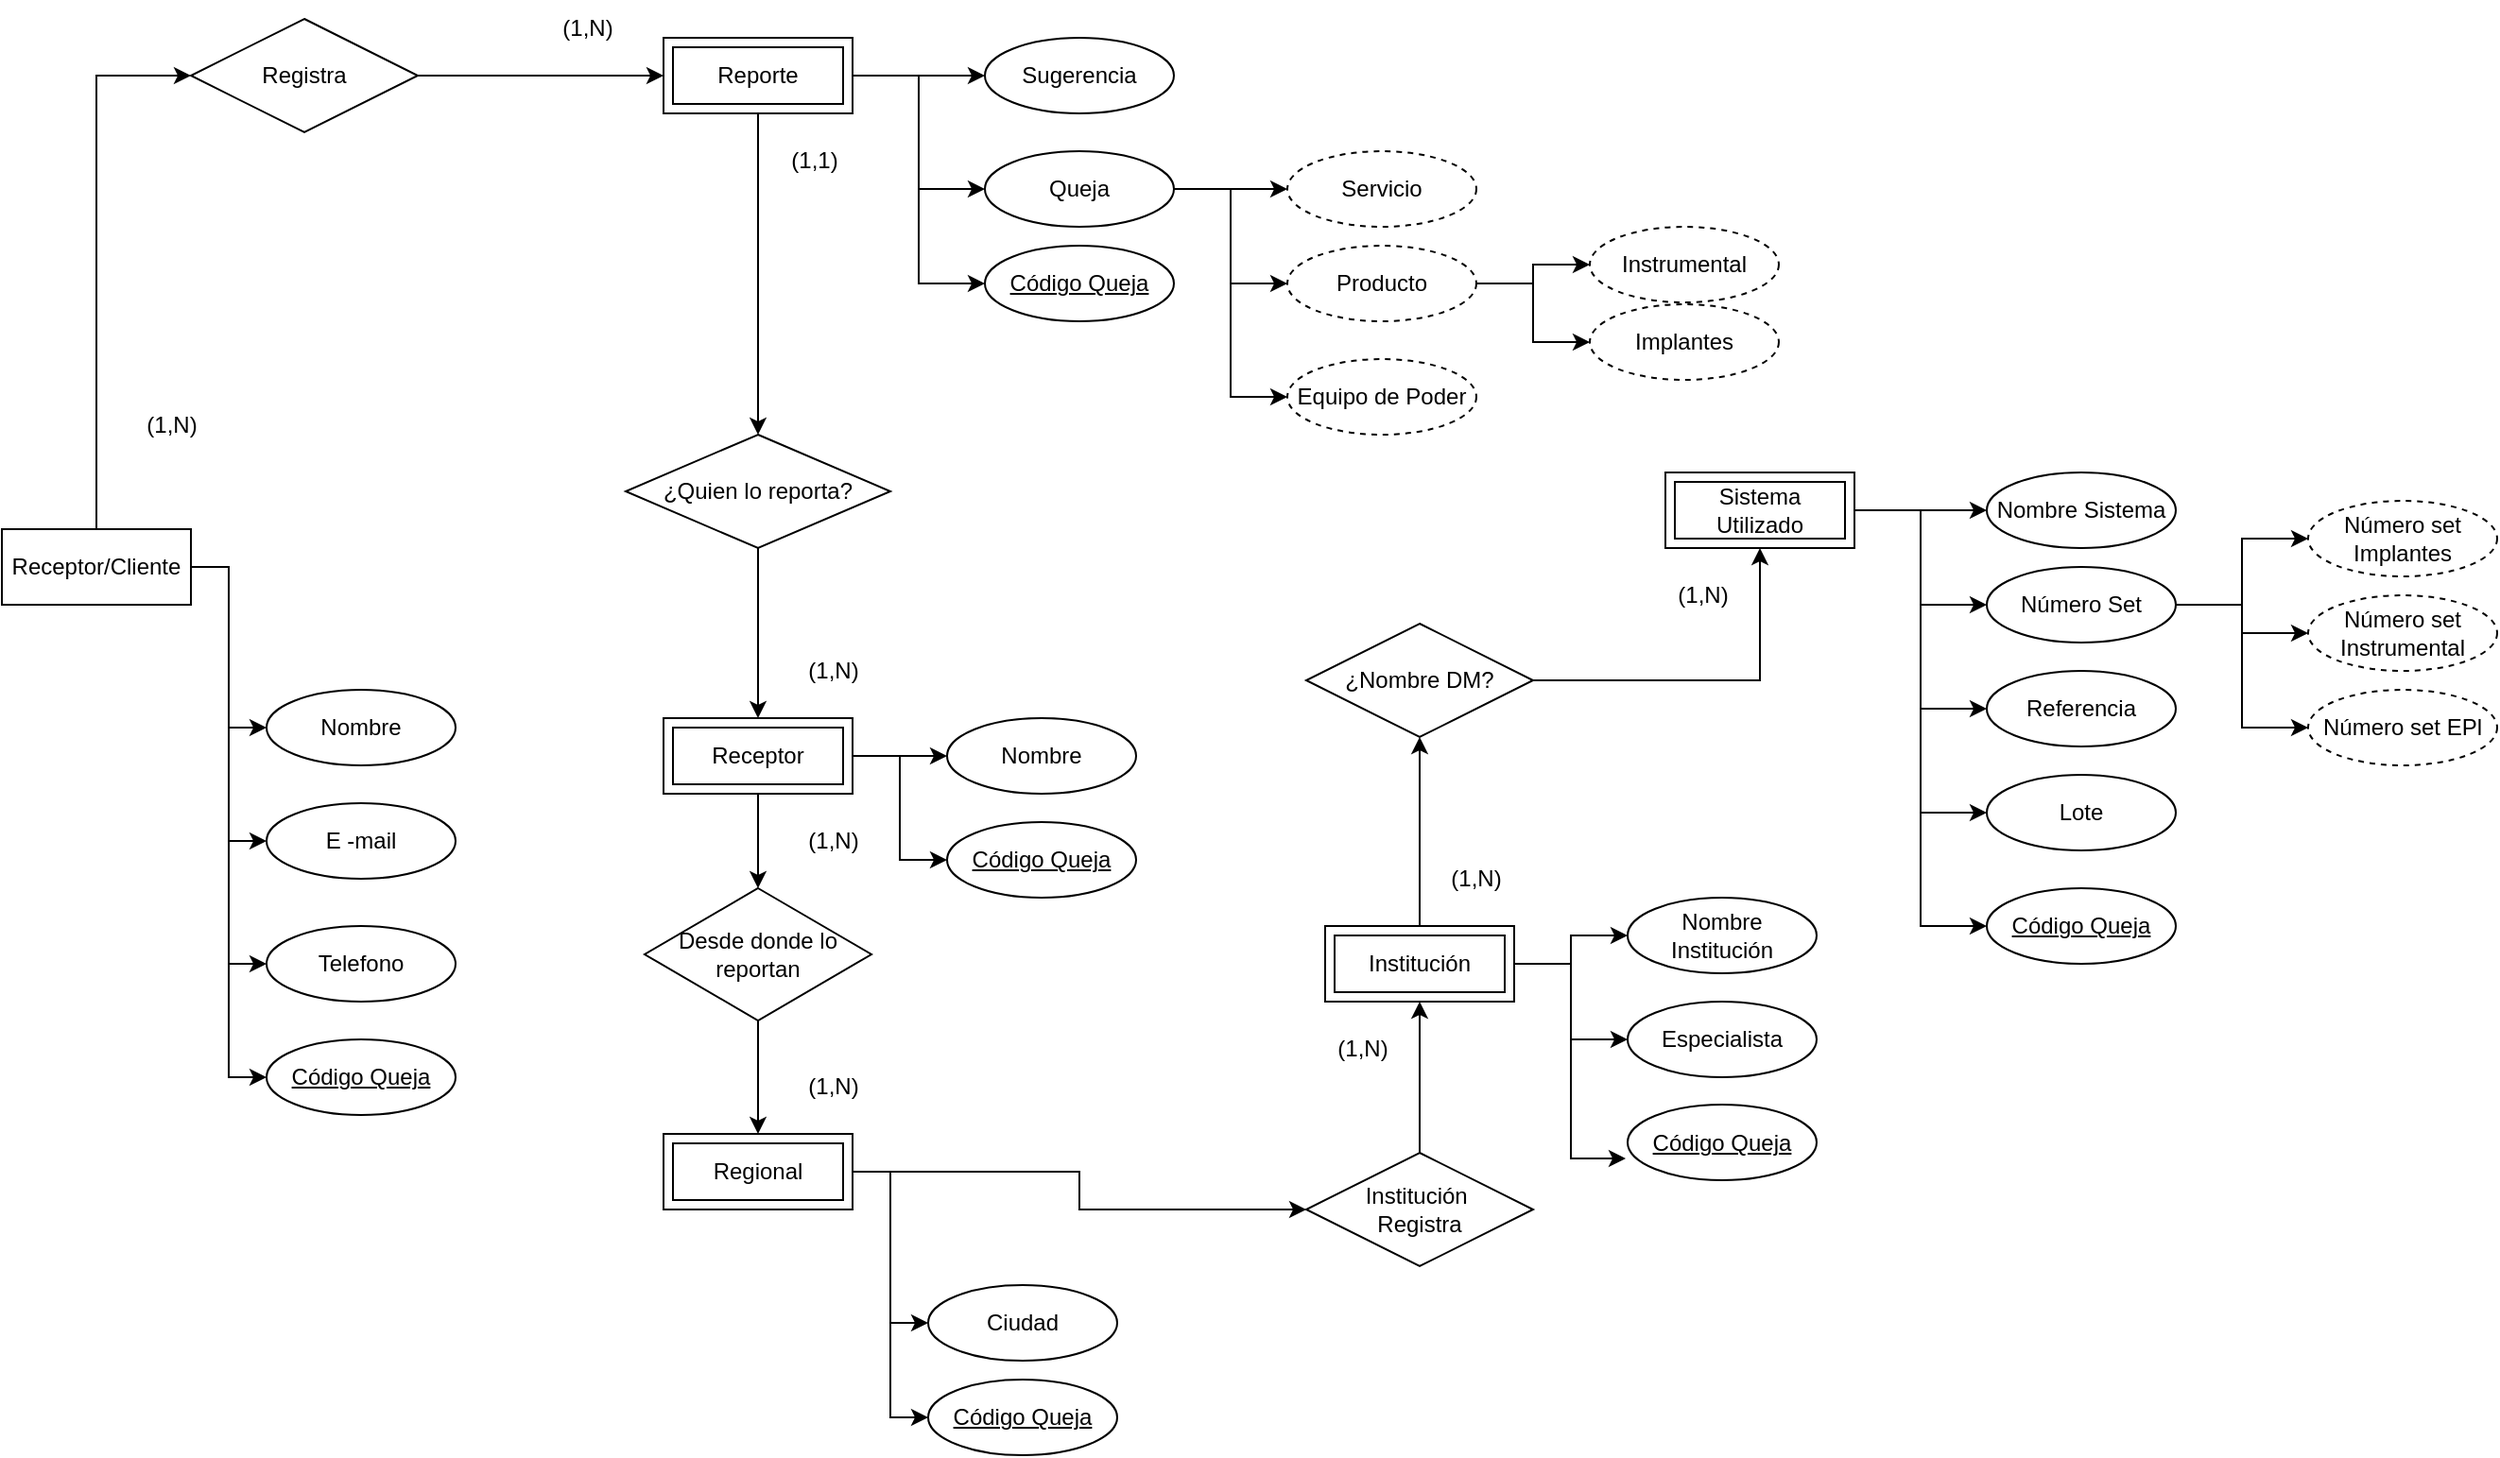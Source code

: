 <mxfile version="27.2.0">
  <diagram name="Página-1" id="1dMZDdqAh4PtxUfNT-nn">
    <mxGraphModel dx="1426" dy="751" grid="1" gridSize="10" guides="1" tooltips="1" connect="1" arrows="1" fold="1" page="1" pageScale="1" pageWidth="827" pageHeight="1169" math="0" shadow="0">
      <root>
        <mxCell id="0" />
        <mxCell id="1" parent="0" />
        <mxCell id="zf80DWHK2e3_NO0RrL8I-9" style="edgeStyle=orthogonalEdgeStyle;rounded=0;orthogonalLoop=1;jettySize=auto;html=1;entryX=0;entryY=0.5;entryDx=0;entryDy=0;" edge="1" parent="1" source="zf80DWHK2e3_NO0RrL8I-1" target="zf80DWHK2e3_NO0RrL8I-7">
          <mxGeometry relative="1" as="geometry" />
        </mxCell>
        <mxCell id="zf80DWHK2e3_NO0RrL8I-53" style="edgeStyle=orthogonalEdgeStyle;rounded=0;orthogonalLoop=1;jettySize=auto;html=1;entryX=0;entryY=0.5;entryDx=0;entryDy=0;exitX=1;exitY=0.5;exitDx=0;exitDy=0;" edge="1" parent="1" source="zf80DWHK2e3_NO0RrL8I-1" target="zf80DWHK2e3_NO0RrL8I-50">
          <mxGeometry relative="1" as="geometry">
            <mxPoint x="190" y="305" as="sourcePoint" />
          </mxGeometry>
        </mxCell>
        <mxCell id="zf80DWHK2e3_NO0RrL8I-54" style="edgeStyle=orthogonalEdgeStyle;rounded=0;orthogonalLoop=1;jettySize=auto;html=1;entryX=0;entryY=0.5;entryDx=0;entryDy=0;exitX=1;exitY=0.5;exitDx=0;exitDy=0;" edge="1" parent="1" source="zf80DWHK2e3_NO0RrL8I-1" target="zf80DWHK2e3_NO0RrL8I-51">
          <mxGeometry relative="1" as="geometry">
            <mxPoint x="190" y="305" as="sourcePoint" />
          </mxGeometry>
        </mxCell>
        <mxCell id="zf80DWHK2e3_NO0RrL8I-55" style="edgeStyle=orthogonalEdgeStyle;rounded=0;orthogonalLoop=1;jettySize=auto;html=1;entryX=0;entryY=0.5;entryDx=0;entryDy=0;exitX=1;exitY=0.5;exitDx=0;exitDy=0;" edge="1" parent="1" source="zf80DWHK2e3_NO0RrL8I-1" target="zf80DWHK2e3_NO0RrL8I-52">
          <mxGeometry relative="1" as="geometry">
            <mxPoint x="190" y="305" as="sourcePoint" />
          </mxGeometry>
        </mxCell>
        <mxCell id="zf80DWHK2e3_NO0RrL8I-100" style="edgeStyle=orthogonalEdgeStyle;rounded=0;orthogonalLoop=1;jettySize=auto;html=1;entryX=0;entryY=0.5;entryDx=0;entryDy=0;" edge="1" parent="1" source="zf80DWHK2e3_NO0RrL8I-1" target="zf80DWHK2e3_NO0RrL8I-99">
          <mxGeometry relative="1" as="geometry" />
        </mxCell>
        <mxCell id="zf80DWHK2e3_NO0RrL8I-1" value="Receptor/Cliente" style="whiteSpace=wrap;html=1;align=center;" vertex="1" parent="1">
          <mxGeometry x="60" y="280" width="100" height="40" as="geometry" />
        </mxCell>
        <mxCell id="zf80DWHK2e3_NO0RrL8I-83" style="edgeStyle=orthogonalEdgeStyle;rounded=0;orthogonalLoop=1;jettySize=auto;html=1;entryX=0;entryY=0.5;entryDx=0;entryDy=0;" edge="1" parent="1" source="zf80DWHK2e3_NO0RrL8I-3" target="zf80DWHK2e3_NO0RrL8I-69">
          <mxGeometry relative="1" as="geometry" />
        </mxCell>
        <mxCell id="zf80DWHK2e3_NO0RrL8I-84" style="edgeStyle=orthogonalEdgeStyle;rounded=0;orthogonalLoop=1;jettySize=auto;html=1;entryX=0;entryY=0.5;entryDx=0;entryDy=0;" edge="1" parent="1" source="zf80DWHK2e3_NO0RrL8I-3" target="zf80DWHK2e3_NO0RrL8I-72">
          <mxGeometry relative="1" as="geometry" />
        </mxCell>
        <mxCell id="zf80DWHK2e3_NO0RrL8I-85" style="edgeStyle=orthogonalEdgeStyle;rounded=0;orthogonalLoop=1;jettySize=auto;html=1;entryX=0;entryY=0.5;entryDx=0;entryDy=0;" edge="1" parent="1" source="zf80DWHK2e3_NO0RrL8I-3" target="zf80DWHK2e3_NO0RrL8I-70">
          <mxGeometry relative="1" as="geometry" />
        </mxCell>
        <mxCell id="zf80DWHK2e3_NO0RrL8I-86" style="edgeStyle=orthogonalEdgeStyle;rounded=0;orthogonalLoop=1;jettySize=auto;html=1;entryX=0;entryY=0.5;entryDx=0;entryDy=0;" edge="1" parent="1" source="zf80DWHK2e3_NO0RrL8I-3" target="zf80DWHK2e3_NO0RrL8I-71">
          <mxGeometry relative="1" as="geometry" />
        </mxCell>
        <mxCell id="zf80DWHK2e3_NO0RrL8I-104" style="edgeStyle=orthogonalEdgeStyle;rounded=0;orthogonalLoop=1;jettySize=auto;html=1;entryX=0;entryY=0.5;entryDx=0;entryDy=0;" edge="1" parent="1" source="zf80DWHK2e3_NO0RrL8I-3" target="zf80DWHK2e3_NO0RrL8I-103">
          <mxGeometry relative="1" as="geometry" />
        </mxCell>
        <mxCell id="zf80DWHK2e3_NO0RrL8I-3" value="Sistema Utilizado" style="shape=ext;margin=3;double=1;whiteSpace=wrap;html=1;align=center;" vertex="1" parent="1">
          <mxGeometry x="940" y="250" width="100" height="40" as="geometry" />
        </mxCell>
        <mxCell id="zf80DWHK2e3_NO0RrL8I-10" value="" style="edgeStyle=orthogonalEdgeStyle;rounded=0;orthogonalLoop=1;jettySize=auto;html=1;" edge="1" parent="1" source="zf80DWHK2e3_NO0RrL8I-7" target="zf80DWHK2e3_NO0RrL8I-8">
          <mxGeometry relative="1" as="geometry" />
        </mxCell>
        <mxCell id="zf80DWHK2e3_NO0RrL8I-7" value="Registra" style="shape=rhombus;perimeter=rhombusPerimeter;whiteSpace=wrap;html=1;align=center;" vertex="1" parent="1">
          <mxGeometry x="160" y="10" width="120" height="60" as="geometry" />
        </mxCell>
        <mxCell id="zf80DWHK2e3_NO0RrL8I-12" value="" style="edgeStyle=orthogonalEdgeStyle;rounded=0;orthogonalLoop=1;jettySize=auto;html=1;" edge="1" parent="1" source="zf80DWHK2e3_NO0RrL8I-8" target="zf80DWHK2e3_NO0RrL8I-11">
          <mxGeometry relative="1" as="geometry" />
        </mxCell>
        <mxCell id="zf80DWHK2e3_NO0RrL8I-58" style="edgeStyle=orthogonalEdgeStyle;rounded=0;orthogonalLoop=1;jettySize=auto;html=1;entryX=0;entryY=0.5;entryDx=0;entryDy=0;" edge="1" parent="1" source="zf80DWHK2e3_NO0RrL8I-8" target="zf80DWHK2e3_NO0RrL8I-56">
          <mxGeometry relative="1" as="geometry" />
        </mxCell>
        <mxCell id="zf80DWHK2e3_NO0RrL8I-59" style="edgeStyle=orthogonalEdgeStyle;rounded=0;orthogonalLoop=1;jettySize=auto;html=1;entryX=0;entryY=0.5;entryDx=0;entryDy=0;" edge="1" parent="1" source="zf80DWHK2e3_NO0RrL8I-8" target="zf80DWHK2e3_NO0RrL8I-57">
          <mxGeometry relative="1" as="geometry" />
        </mxCell>
        <mxCell id="zf80DWHK2e3_NO0RrL8I-94" style="edgeStyle=orthogonalEdgeStyle;rounded=0;orthogonalLoop=1;jettySize=auto;html=1;entryX=0;entryY=0.5;entryDx=0;entryDy=0;" edge="1" parent="1" source="zf80DWHK2e3_NO0RrL8I-8" target="zf80DWHK2e3_NO0RrL8I-93">
          <mxGeometry relative="1" as="geometry" />
        </mxCell>
        <mxCell id="zf80DWHK2e3_NO0RrL8I-8" value="Reporte" style="shape=ext;margin=3;double=1;whiteSpace=wrap;html=1;align=center;" vertex="1" parent="1">
          <mxGeometry x="410" y="20" width="100" height="40" as="geometry" />
        </mxCell>
        <mxCell id="zf80DWHK2e3_NO0RrL8I-20" value="" style="edgeStyle=orthogonalEdgeStyle;rounded=0;orthogonalLoop=1;jettySize=auto;html=1;" edge="1" parent="1" source="zf80DWHK2e3_NO0RrL8I-11" target="zf80DWHK2e3_NO0RrL8I-18">
          <mxGeometry relative="1" as="geometry" />
        </mxCell>
        <mxCell id="zf80DWHK2e3_NO0RrL8I-11" value="¿Quien lo reporta?" style="shape=rhombus;perimeter=rhombusPerimeter;whiteSpace=wrap;html=1;align=center;" vertex="1" parent="1">
          <mxGeometry x="390" y="230" width="140" height="60" as="geometry" />
        </mxCell>
        <mxCell id="zf80DWHK2e3_NO0RrL8I-23" value="" style="edgeStyle=orthogonalEdgeStyle;rounded=0;orthogonalLoop=1;jettySize=auto;html=1;" edge="1" parent="1" source="zf80DWHK2e3_NO0RrL8I-18" target="zf80DWHK2e3_NO0RrL8I-22">
          <mxGeometry relative="1" as="geometry" />
        </mxCell>
        <mxCell id="zf80DWHK2e3_NO0RrL8I-62" value="" style="edgeStyle=orthogonalEdgeStyle;rounded=0;orthogonalLoop=1;jettySize=auto;html=1;" edge="1" parent="1" source="zf80DWHK2e3_NO0RrL8I-18" target="zf80DWHK2e3_NO0RrL8I-61">
          <mxGeometry relative="1" as="geometry" />
        </mxCell>
        <mxCell id="zf80DWHK2e3_NO0RrL8I-96" style="edgeStyle=orthogonalEdgeStyle;rounded=0;orthogonalLoop=1;jettySize=auto;html=1;entryX=0;entryY=0.5;entryDx=0;entryDy=0;" edge="1" parent="1" source="zf80DWHK2e3_NO0RrL8I-18" target="zf80DWHK2e3_NO0RrL8I-95">
          <mxGeometry relative="1" as="geometry" />
        </mxCell>
        <mxCell id="zf80DWHK2e3_NO0RrL8I-18" value="Receptor" style="shape=ext;margin=3;double=1;whiteSpace=wrap;html=1;align=center;" vertex="1" parent="1">
          <mxGeometry x="410" y="380" width="100" height="40" as="geometry" />
        </mxCell>
        <mxCell id="zf80DWHK2e3_NO0RrL8I-30" style="edgeStyle=orthogonalEdgeStyle;rounded=0;orthogonalLoop=1;jettySize=auto;html=1;entryX=0;entryY=0.5;entryDx=0;entryDy=0;" edge="1" parent="1" source="zf80DWHK2e3_NO0RrL8I-21" target="zf80DWHK2e3_NO0RrL8I-28">
          <mxGeometry relative="1" as="geometry" />
        </mxCell>
        <mxCell id="zf80DWHK2e3_NO0RrL8I-64" style="edgeStyle=orthogonalEdgeStyle;rounded=0;orthogonalLoop=1;jettySize=auto;html=1;entryX=0;entryY=0.5;entryDx=0;entryDy=0;" edge="1" parent="1" source="zf80DWHK2e3_NO0RrL8I-21" target="zf80DWHK2e3_NO0RrL8I-63">
          <mxGeometry relative="1" as="geometry" />
        </mxCell>
        <mxCell id="zf80DWHK2e3_NO0RrL8I-98" style="edgeStyle=orthogonalEdgeStyle;rounded=0;orthogonalLoop=1;jettySize=auto;html=1;entryX=0;entryY=0.5;entryDx=0;entryDy=0;" edge="1" parent="1" source="zf80DWHK2e3_NO0RrL8I-21" target="zf80DWHK2e3_NO0RrL8I-97">
          <mxGeometry relative="1" as="geometry" />
        </mxCell>
        <mxCell id="zf80DWHK2e3_NO0RrL8I-21" value="Regional" style="shape=ext;margin=3;double=1;whiteSpace=wrap;html=1;align=center;" vertex="1" parent="1">
          <mxGeometry x="410" y="600" width="100" height="40" as="geometry" />
        </mxCell>
        <mxCell id="zf80DWHK2e3_NO0RrL8I-24" value="" style="edgeStyle=orthogonalEdgeStyle;rounded=0;orthogonalLoop=1;jettySize=auto;html=1;" edge="1" parent="1" source="zf80DWHK2e3_NO0RrL8I-22" target="zf80DWHK2e3_NO0RrL8I-21">
          <mxGeometry relative="1" as="geometry" />
        </mxCell>
        <mxCell id="zf80DWHK2e3_NO0RrL8I-22" value="Desde donde lo reportan" style="shape=rhombus;perimeter=rhombusPerimeter;whiteSpace=wrap;html=1;align=center;" vertex="1" parent="1">
          <mxGeometry x="400" y="470" width="120" height="70" as="geometry" />
        </mxCell>
        <mxCell id="zf80DWHK2e3_NO0RrL8I-27" value="" style="edgeStyle=orthogonalEdgeStyle;rounded=0;orthogonalLoop=1;jettySize=auto;html=1;" edge="1" parent="1" source="zf80DWHK2e3_NO0RrL8I-25" target="zf80DWHK2e3_NO0RrL8I-3">
          <mxGeometry relative="1" as="geometry" />
        </mxCell>
        <mxCell id="zf80DWHK2e3_NO0RrL8I-25" value="¿Nombre DM?" style="shape=rhombus;perimeter=rhombusPerimeter;whiteSpace=wrap;html=1;align=center;" vertex="1" parent="1">
          <mxGeometry x="750" y="330" width="120" height="60" as="geometry" />
        </mxCell>
        <mxCell id="zf80DWHK2e3_NO0RrL8I-31" value="" style="edgeStyle=orthogonalEdgeStyle;rounded=0;orthogonalLoop=1;jettySize=auto;html=1;" edge="1" parent="1" source="zf80DWHK2e3_NO0RrL8I-28" target="zf80DWHK2e3_NO0RrL8I-29">
          <mxGeometry relative="1" as="geometry" />
        </mxCell>
        <mxCell id="zf80DWHK2e3_NO0RrL8I-28" value="Institución&amp;nbsp;&lt;div&gt;Registra&lt;/div&gt;" style="shape=rhombus;perimeter=rhombusPerimeter;whiteSpace=wrap;html=1;align=center;" vertex="1" parent="1">
          <mxGeometry x="750" y="610" width="120" height="60" as="geometry" />
        </mxCell>
        <mxCell id="zf80DWHK2e3_NO0RrL8I-32" value="" style="edgeStyle=orthogonalEdgeStyle;rounded=0;orthogonalLoop=1;jettySize=auto;html=1;" edge="1" parent="1" source="zf80DWHK2e3_NO0RrL8I-29" target="zf80DWHK2e3_NO0RrL8I-25">
          <mxGeometry relative="1" as="geometry" />
        </mxCell>
        <mxCell id="zf80DWHK2e3_NO0RrL8I-67" value="" style="edgeStyle=orthogonalEdgeStyle;rounded=0;orthogonalLoop=1;jettySize=auto;html=1;" edge="1" parent="1" source="zf80DWHK2e3_NO0RrL8I-29" target="zf80DWHK2e3_NO0RrL8I-66">
          <mxGeometry relative="1" as="geometry" />
        </mxCell>
        <mxCell id="zf80DWHK2e3_NO0RrL8I-68" style="edgeStyle=orthogonalEdgeStyle;rounded=0;orthogonalLoop=1;jettySize=auto;html=1;entryX=0;entryY=0.5;entryDx=0;entryDy=0;" edge="1" parent="1" source="zf80DWHK2e3_NO0RrL8I-29" target="zf80DWHK2e3_NO0RrL8I-65">
          <mxGeometry relative="1" as="geometry" />
        </mxCell>
        <mxCell id="zf80DWHK2e3_NO0RrL8I-29" value="Institución" style="shape=ext;margin=3;double=1;whiteSpace=wrap;html=1;align=center;" vertex="1" parent="1">
          <mxGeometry x="760" y="490" width="100" height="40" as="geometry" />
        </mxCell>
        <mxCell id="zf80DWHK2e3_NO0RrL8I-33" value="(1,N)" style="text;strokeColor=none;align=center;fillColor=none;html=1;verticalAlign=middle;whiteSpace=wrap;rounded=0;" vertex="1" parent="1">
          <mxGeometry x="120" y="210" width="60" height="30" as="geometry" />
        </mxCell>
        <mxCell id="zf80DWHK2e3_NO0RrL8I-34" value="(1,N)" style="text;strokeColor=none;align=center;fillColor=none;html=1;verticalAlign=middle;whiteSpace=wrap;rounded=0;" vertex="1" parent="1">
          <mxGeometry x="340" width="60" height="30" as="geometry" />
        </mxCell>
        <mxCell id="zf80DWHK2e3_NO0RrL8I-35" value="(1,1)" style="text;strokeColor=none;align=center;fillColor=none;html=1;verticalAlign=middle;whiteSpace=wrap;rounded=0;" vertex="1" parent="1">
          <mxGeometry x="460" y="70" width="60" height="30" as="geometry" />
        </mxCell>
        <mxCell id="zf80DWHK2e3_NO0RrL8I-36" value="(1,N)" style="text;strokeColor=none;align=center;fillColor=none;html=1;verticalAlign=middle;whiteSpace=wrap;rounded=0;" vertex="1" parent="1">
          <mxGeometry x="470" y="340" width="60" height="30" as="geometry" />
        </mxCell>
        <mxCell id="zf80DWHK2e3_NO0RrL8I-37" value="(1,N)" style="text;strokeColor=none;align=center;fillColor=none;html=1;verticalAlign=middle;whiteSpace=wrap;rounded=0;" vertex="1" parent="1">
          <mxGeometry x="470" y="430" width="60" height="30" as="geometry" />
        </mxCell>
        <mxCell id="zf80DWHK2e3_NO0RrL8I-38" value="(1,N)" style="text;strokeColor=none;align=center;fillColor=none;html=1;verticalAlign=middle;whiteSpace=wrap;rounded=0;" vertex="1" parent="1">
          <mxGeometry x="470" y="560" width="60" height="30" as="geometry" />
        </mxCell>
        <mxCell id="zf80DWHK2e3_NO0RrL8I-39" value="(1,N)" style="text;strokeColor=none;align=center;fillColor=none;html=1;verticalAlign=middle;whiteSpace=wrap;rounded=0;" vertex="1" parent="1">
          <mxGeometry x="750" y="540" width="60" height="30" as="geometry" />
        </mxCell>
        <mxCell id="zf80DWHK2e3_NO0RrL8I-40" value="(1,N)" style="text;strokeColor=none;align=center;fillColor=none;html=1;verticalAlign=middle;whiteSpace=wrap;rounded=0;" vertex="1" parent="1">
          <mxGeometry x="810" y="450" width="60" height="30" as="geometry" />
        </mxCell>
        <mxCell id="zf80DWHK2e3_NO0RrL8I-41" value="(1,N)" style="text;strokeColor=none;align=center;fillColor=none;html=1;verticalAlign=middle;whiteSpace=wrap;rounded=0;" vertex="1" parent="1">
          <mxGeometry x="930" y="300" width="60" height="30" as="geometry" />
        </mxCell>
        <mxCell id="zf80DWHK2e3_NO0RrL8I-50" value="Nombre" style="ellipse;whiteSpace=wrap;html=1;align=center;" vertex="1" parent="1">
          <mxGeometry x="200" y="365" width="100" height="40" as="geometry" />
        </mxCell>
        <mxCell id="zf80DWHK2e3_NO0RrL8I-51" value="E -mail" style="ellipse;whiteSpace=wrap;html=1;align=center;" vertex="1" parent="1">
          <mxGeometry x="200" y="425" width="100" height="40" as="geometry" />
        </mxCell>
        <mxCell id="zf80DWHK2e3_NO0RrL8I-52" value="Telefono" style="ellipse;whiteSpace=wrap;html=1;align=center;" vertex="1" parent="1">
          <mxGeometry x="200" y="490" width="100" height="40" as="geometry" />
        </mxCell>
        <mxCell id="zf80DWHK2e3_NO0RrL8I-56" value="Sugerencia" style="ellipse;whiteSpace=wrap;html=1;align=center;" vertex="1" parent="1">
          <mxGeometry x="580" y="20" width="100" height="40" as="geometry" />
        </mxCell>
        <mxCell id="zf80DWHK2e3_NO0RrL8I-76" style="edgeStyle=orthogonalEdgeStyle;rounded=0;orthogonalLoop=1;jettySize=auto;html=1;entryX=0;entryY=0.5;entryDx=0;entryDy=0;" edge="1" parent="1" source="zf80DWHK2e3_NO0RrL8I-57" target="zf80DWHK2e3_NO0RrL8I-73">
          <mxGeometry relative="1" as="geometry" />
        </mxCell>
        <mxCell id="zf80DWHK2e3_NO0RrL8I-77" style="edgeStyle=orthogonalEdgeStyle;rounded=0;orthogonalLoop=1;jettySize=auto;html=1;entryX=0;entryY=0.5;entryDx=0;entryDy=0;" edge="1" parent="1" source="zf80DWHK2e3_NO0RrL8I-57" target="zf80DWHK2e3_NO0RrL8I-74">
          <mxGeometry relative="1" as="geometry" />
        </mxCell>
        <mxCell id="zf80DWHK2e3_NO0RrL8I-78" style="edgeStyle=orthogonalEdgeStyle;rounded=0;orthogonalLoop=1;jettySize=auto;html=1;entryX=0;entryY=0.5;entryDx=0;entryDy=0;" edge="1" parent="1" source="zf80DWHK2e3_NO0RrL8I-57" target="zf80DWHK2e3_NO0RrL8I-75">
          <mxGeometry relative="1" as="geometry" />
        </mxCell>
        <mxCell id="zf80DWHK2e3_NO0RrL8I-57" value="Queja" style="ellipse;whiteSpace=wrap;html=1;align=center;" vertex="1" parent="1">
          <mxGeometry x="580" y="80" width="100" height="40" as="geometry" />
        </mxCell>
        <mxCell id="zf80DWHK2e3_NO0RrL8I-61" value="Nombre" style="ellipse;whiteSpace=wrap;html=1;align=center;" vertex="1" parent="1">
          <mxGeometry x="560" y="380" width="100" height="40" as="geometry" />
        </mxCell>
        <mxCell id="zf80DWHK2e3_NO0RrL8I-63" value="Ciudad" style="ellipse;whiteSpace=wrap;html=1;align=center;" vertex="1" parent="1">
          <mxGeometry x="550" y="680" width="100" height="40" as="geometry" />
        </mxCell>
        <mxCell id="zf80DWHK2e3_NO0RrL8I-65" value="Nombre Institución" style="ellipse;whiteSpace=wrap;html=1;align=center;" vertex="1" parent="1">
          <mxGeometry x="920" y="475" width="100" height="40" as="geometry" />
        </mxCell>
        <mxCell id="zf80DWHK2e3_NO0RrL8I-66" value="Especialista" style="ellipse;whiteSpace=wrap;html=1;align=center;" vertex="1" parent="1">
          <mxGeometry x="920" y="530" width="100" height="40" as="geometry" />
        </mxCell>
        <mxCell id="zf80DWHK2e3_NO0RrL8I-69" value="Nombre Sistema" style="ellipse;whiteSpace=wrap;html=1;align=center;" vertex="1" parent="1">
          <mxGeometry x="1110" y="250" width="100" height="40" as="geometry" />
        </mxCell>
        <mxCell id="zf80DWHK2e3_NO0RrL8I-70" value="Referencia" style="ellipse;whiteSpace=wrap;html=1;align=center;" vertex="1" parent="1">
          <mxGeometry x="1110" y="355" width="100" height="40" as="geometry" />
        </mxCell>
        <mxCell id="zf80DWHK2e3_NO0RrL8I-71" value="Lote" style="ellipse;whiteSpace=wrap;html=1;align=center;" vertex="1" parent="1">
          <mxGeometry x="1110" y="410" width="100" height="40" as="geometry" />
        </mxCell>
        <mxCell id="zf80DWHK2e3_NO0RrL8I-90" style="edgeStyle=orthogonalEdgeStyle;rounded=0;orthogonalLoop=1;jettySize=auto;html=1;entryX=0;entryY=0.5;entryDx=0;entryDy=0;" edge="1" parent="1" source="zf80DWHK2e3_NO0RrL8I-72" target="zf80DWHK2e3_NO0RrL8I-87">
          <mxGeometry relative="1" as="geometry" />
        </mxCell>
        <mxCell id="zf80DWHK2e3_NO0RrL8I-91" style="edgeStyle=orthogonalEdgeStyle;rounded=0;orthogonalLoop=1;jettySize=auto;html=1;entryX=0;entryY=0.5;entryDx=0;entryDy=0;" edge="1" parent="1" source="zf80DWHK2e3_NO0RrL8I-72" target="zf80DWHK2e3_NO0RrL8I-88">
          <mxGeometry relative="1" as="geometry" />
        </mxCell>
        <mxCell id="zf80DWHK2e3_NO0RrL8I-92" style="edgeStyle=orthogonalEdgeStyle;rounded=0;orthogonalLoop=1;jettySize=auto;html=1;entryX=0;entryY=0.5;entryDx=0;entryDy=0;" edge="1" parent="1" source="zf80DWHK2e3_NO0RrL8I-72" target="zf80DWHK2e3_NO0RrL8I-89">
          <mxGeometry relative="1" as="geometry" />
        </mxCell>
        <mxCell id="zf80DWHK2e3_NO0RrL8I-72" value="Número Set" style="ellipse;whiteSpace=wrap;html=1;align=center;" vertex="1" parent="1">
          <mxGeometry x="1110" y="300" width="100" height="40" as="geometry" />
        </mxCell>
        <mxCell id="zf80DWHK2e3_NO0RrL8I-73" value="Servicio" style="ellipse;whiteSpace=wrap;html=1;align=center;dashed=1;" vertex="1" parent="1">
          <mxGeometry x="740" y="80" width="100" height="40" as="geometry" />
        </mxCell>
        <mxCell id="zf80DWHK2e3_NO0RrL8I-81" style="edgeStyle=orthogonalEdgeStyle;rounded=0;orthogonalLoop=1;jettySize=auto;html=1;entryX=0;entryY=0.5;entryDx=0;entryDy=0;" edge="1" parent="1" source="zf80DWHK2e3_NO0RrL8I-74" target="zf80DWHK2e3_NO0RrL8I-79">
          <mxGeometry relative="1" as="geometry" />
        </mxCell>
        <mxCell id="zf80DWHK2e3_NO0RrL8I-82" style="edgeStyle=orthogonalEdgeStyle;rounded=0;orthogonalLoop=1;jettySize=auto;html=1;entryX=0;entryY=0.5;entryDx=0;entryDy=0;" edge="1" parent="1" source="zf80DWHK2e3_NO0RrL8I-74" target="zf80DWHK2e3_NO0RrL8I-80">
          <mxGeometry relative="1" as="geometry" />
        </mxCell>
        <mxCell id="zf80DWHK2e3_NO0RrL8I-74" value="Producto" style="ellipse;whiteSpace=wrap;html=1;align=center;dashed=1;" vertex="1" parent="1">
          <mxGeometry x="740" y="130" width="100" height="40" as="geometry" />
        </mxCell>
        <mxCell id="zf80DWHK2e3_NO0RrL8I-75" value="Equipo de Poder" style="ellipse;whiteSpace=wrap;html=1;align=center;dashed=1;" vertex="1" parent="1">
          <mxGeometry x="740" y="190" width="100" height="40" as="geometry" />
        </mxCell>
        <mxCell id="zf80DWHK2e3_NO0RrL8I-79" value="Instrumental" style="ellipse;whiteSpace=wrap;html=1;align=center;dashed=1;" vertex="1" parent="1">
          <mxGeometry x="900" y="120" width="100" height="40" as="geometry" />
        </mxCell>
        <mxCell id="zf80DWHK2e3_NO0RrL8I-80" value="Implantes" style="ellipse;whiteSpace=wrap;html=1;align=center;dashed=1;" vertex="1" parent="1">
          <mxGeometry x="900" y="161" width="100" height="40" as="geometry" />
        </mxCell>
        <mxCell id="zf80DWHK2e3_NO0RrL8I-87" value="Número set Implantes" style="ellipse;whiteSpace=wrap;html=1;align=center;dashed=1;" vertex="1" parent="1">
          <mxGeometry x="1280" y="265" width="100" height="40" as="geometry" />
        </mxCell>
        <mxCell id="zf80DWHK2e3_NO0RrL8I-88" value="Número set Instrumental" style="ellipse;whiteSpace=wrap;html=1;align=center;dashed=1;" vertex="1" parent="1">
          <mxGeometry x="1280" y="315" width="100" height="40" as="geometry" />
        </mxCell>
        <mxCell id="zf80DWHK2e3_NO0RrL8I-89" value="Número set EPl" style="ellipse;whiteSpace=wrap;html=1;align=center;dashed=1;" vertex="1" parent="1">
          <mxGeometry x="1280" y="365" width="100" height="40" as="geometry" />
        </mxCell>
        <mxCell id="zf80DWHK2e3_NO0RrL8I-93" value="Código Queja" style="ellipse;whiteSpace=wrap;html=1;align=center;fontStyle=4;" vertex="1" parent="1">
          <mxGeometry x="580" y="130" width="100" height="40" as="geometry" />
        </mxCell>
        <mxCell id="zf80DWHK2e3_NO0RrL8I-95" value="Código Queja" style="ellipse;whiteSpace=wrap;html=1;align=center;fontStyle=4;" vertex="1" parent="1">
          <mxGeometry x="560" y="435" width="100" height="40" as="geometry" />
        </mxCell>
        <mxCell id="zf80DWHK2e3_NO0RrL8I-97" value="Código Queja" style="ellipse;whiteSpace=wrap;html=1;align=center;fontStyle=4;" vertex="1" parent="1">
          <mxGeometry x="550" y="730" width="100" height="40" as="geometry" />
        </mxCell>
        <mxCell id="zf80DWHK2e3_NO0RrL8I-99" value="Código Queja" style="ellipse;whiteSpace=wrap;html=1;align=center;fontStyle=4;" vertex="1" parent="1">
          <mxGeometry x="200" y="550" width="100" height="40" as="geometry" />
        </mxCell>
        <mxCell id="zf80DWHK2e3_NO0RrL8I-101" value="Código Queja" style="ellipse;whiteSpace=wrap;html=1;align=center;fontStyle=4;" vertex="1" parent="1">
          <mxGeometry x="920" y="584.5" width="100" height="40" as="geometry" />
        </mxCell>
        <mxCell id="zf80DWHK2e3_NO0RrL8I-102" style="edgeStyle=orthogonalEdgeStyle;rounded=0;orthogonalLoop=1;jettySize=auto;html=1;entryX=-0.01;entryY=0.713;entryDx=0;entryDy=0;entryPerimeter=0;" edge="1" parent="1" source="zf80DWHK2e3_NO0RrL8I-29" target="zf80DWHK2e3_NO0RrL8I-101">
          <mxGeometry relative="1" as="geometry" />
        </mxCell>
        <mxCell id="zf80DWHK2e3_NO0RrL8I-103" value="Código Queja" style="ellipse;whiteSpace=wrap;html=1;align=center;fontStyle=4;" vertex="1" parent="1">
          <mxGeometry x="1110" y="470" width="100" height="40" as="geometry" />
        </mxCell>
      </root>
    </mxGraphModel>
  </diagram>
</mxfile>
